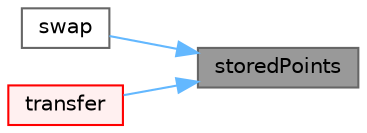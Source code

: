 digraph "storedPoints"
{
 // LATEX_PDF_SIZE
  bgcolor="transparent";
  edge [fontname=Helvetica,fontsize=10,labelfontname=Helvetica,labelfontsize=10];
  node [fontname=Helvetica,fontsize=10,shape=box,height=0.2,width=0.4];
  rankdir="RL";
  Node1 [id="Node000001",label="storedPoints",height=0.2,width=0.4,color="gray40", fillcolor="grey60", style="filled", fontcolor="black",tooltip=" "];
  Node1 -> Node2 [id="edge1_Node000001_Node000002",dir="back",color="steelblue1",style="solid",tooltip=" "];
  Node2 [id="Node000002",label="swap",height=0.2,width=0.4,color="grey40", fillcolor="white", style="filled",URL="$classFoam_1_1triSurface.html#a53a9b7629d93a4f4be25f829d8000440",tooltip=" "];
  Node1 -> Node3 [id="edge2_Node000001_Node000003",dir="back",color="steelblue1",style="solid",tooltip=" "];
  Node3 [id="Node000003",label="transfer",height=0.2,width=0.4,color="red", fillcolor="#FFF0F0", style="filled",URL="$classFoam_1_1triSurface.html#a423c2a8b870277d4bf17ddaa5f1a19a4",tooltip=" "];
}
